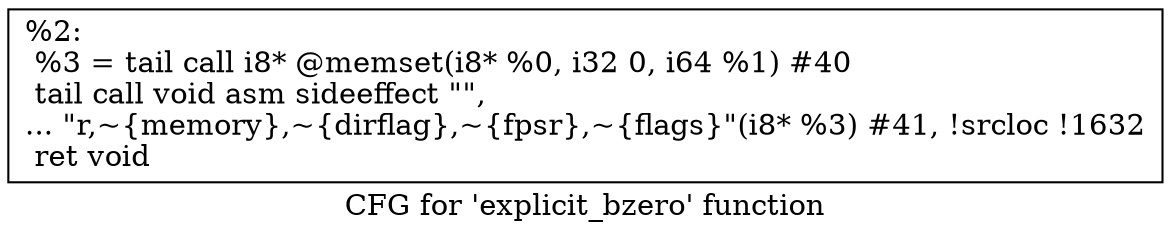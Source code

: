 digraph "CFG for 'explicit_bzero' function" {
	label="CFG for 'explicit_bzero' function";

	Node0x1b59df0 [shape=record,label="{%2:\l  %3 = tail call i8* @memset(i8* %0, i32 0, i64 %1) #40\l  tail call void asm sideeffect \"\",\l... \"r,~\{memory\},~\{dirflag\},~\{fpsr\},~\{flags\}\"(i8* %3) #41, !srcloc !1632\l  ret void\l}"];
}
